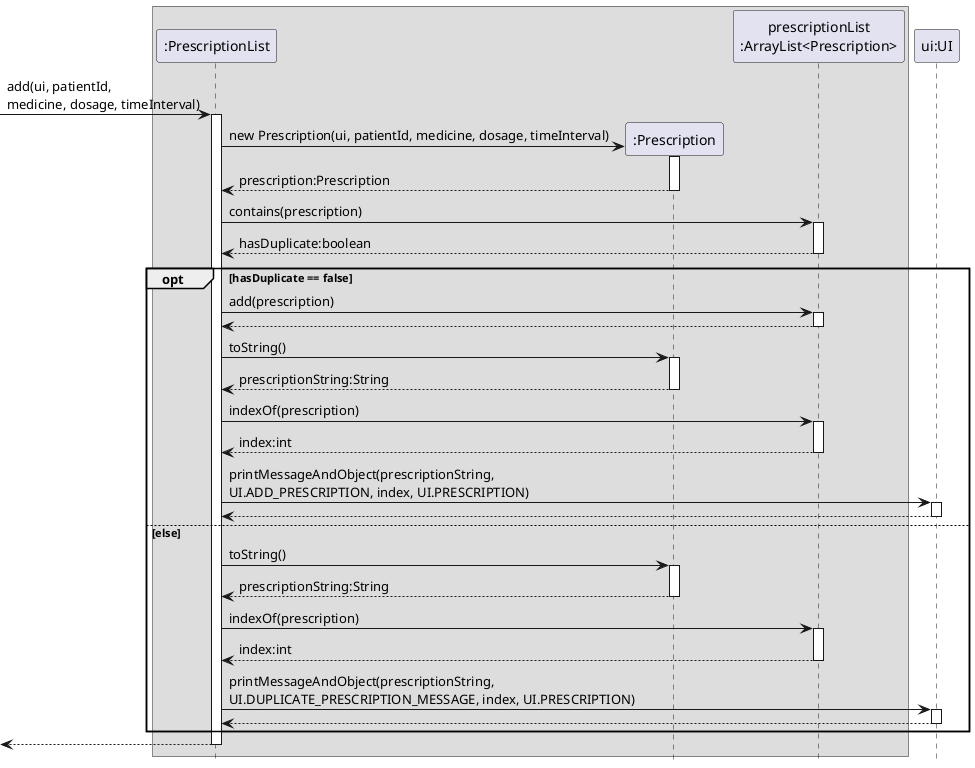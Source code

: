 @startuml
hide footbox

box
participant ":PrescriptionList" as A
participant ":Prescription" as B
participant "prescriptionList\n:ArrayList<Prescription>" as C
end box

participant "ui:UI" as D

[-> A : add(ui, patientId, \nmedicine, dosage, timeInterval)
activate A

create B
A -> B : new Prescription(ui, patientId, medicine, dosage, timeInterval)
activate B
B --> A : prescription:Prescription
deactivate B

A -> C : contains(prescription)
activate C
return hasDuplicate:boolean

opt hasDuplicate == false
    A -> C : add(prescription)
    activate C
    return

    A -> B : toString()
    activate B
    return prescriptionString:String

    A -> C : indexOf(prescription)
    activate C
    return index:int

    A -> D : printMessageAndObject(prescriptionString, \nUI.ADD_PRESCRIPTION, index, UI.PRESCRIPTION)
    activate D
    return

else else
    A -> B : toString()
    activate B
    return prescriptionString:String

    A -> C : indexOf(prescription)
    activate C
    return index:int

    A -> D : printMessageAndObject(prescriptionString, \nUI.DUPLICATE_PRESCRIPTION_MESSAGE, index, UI.PRESCRIPTION)
    activate D
    return
end

return

@enduml